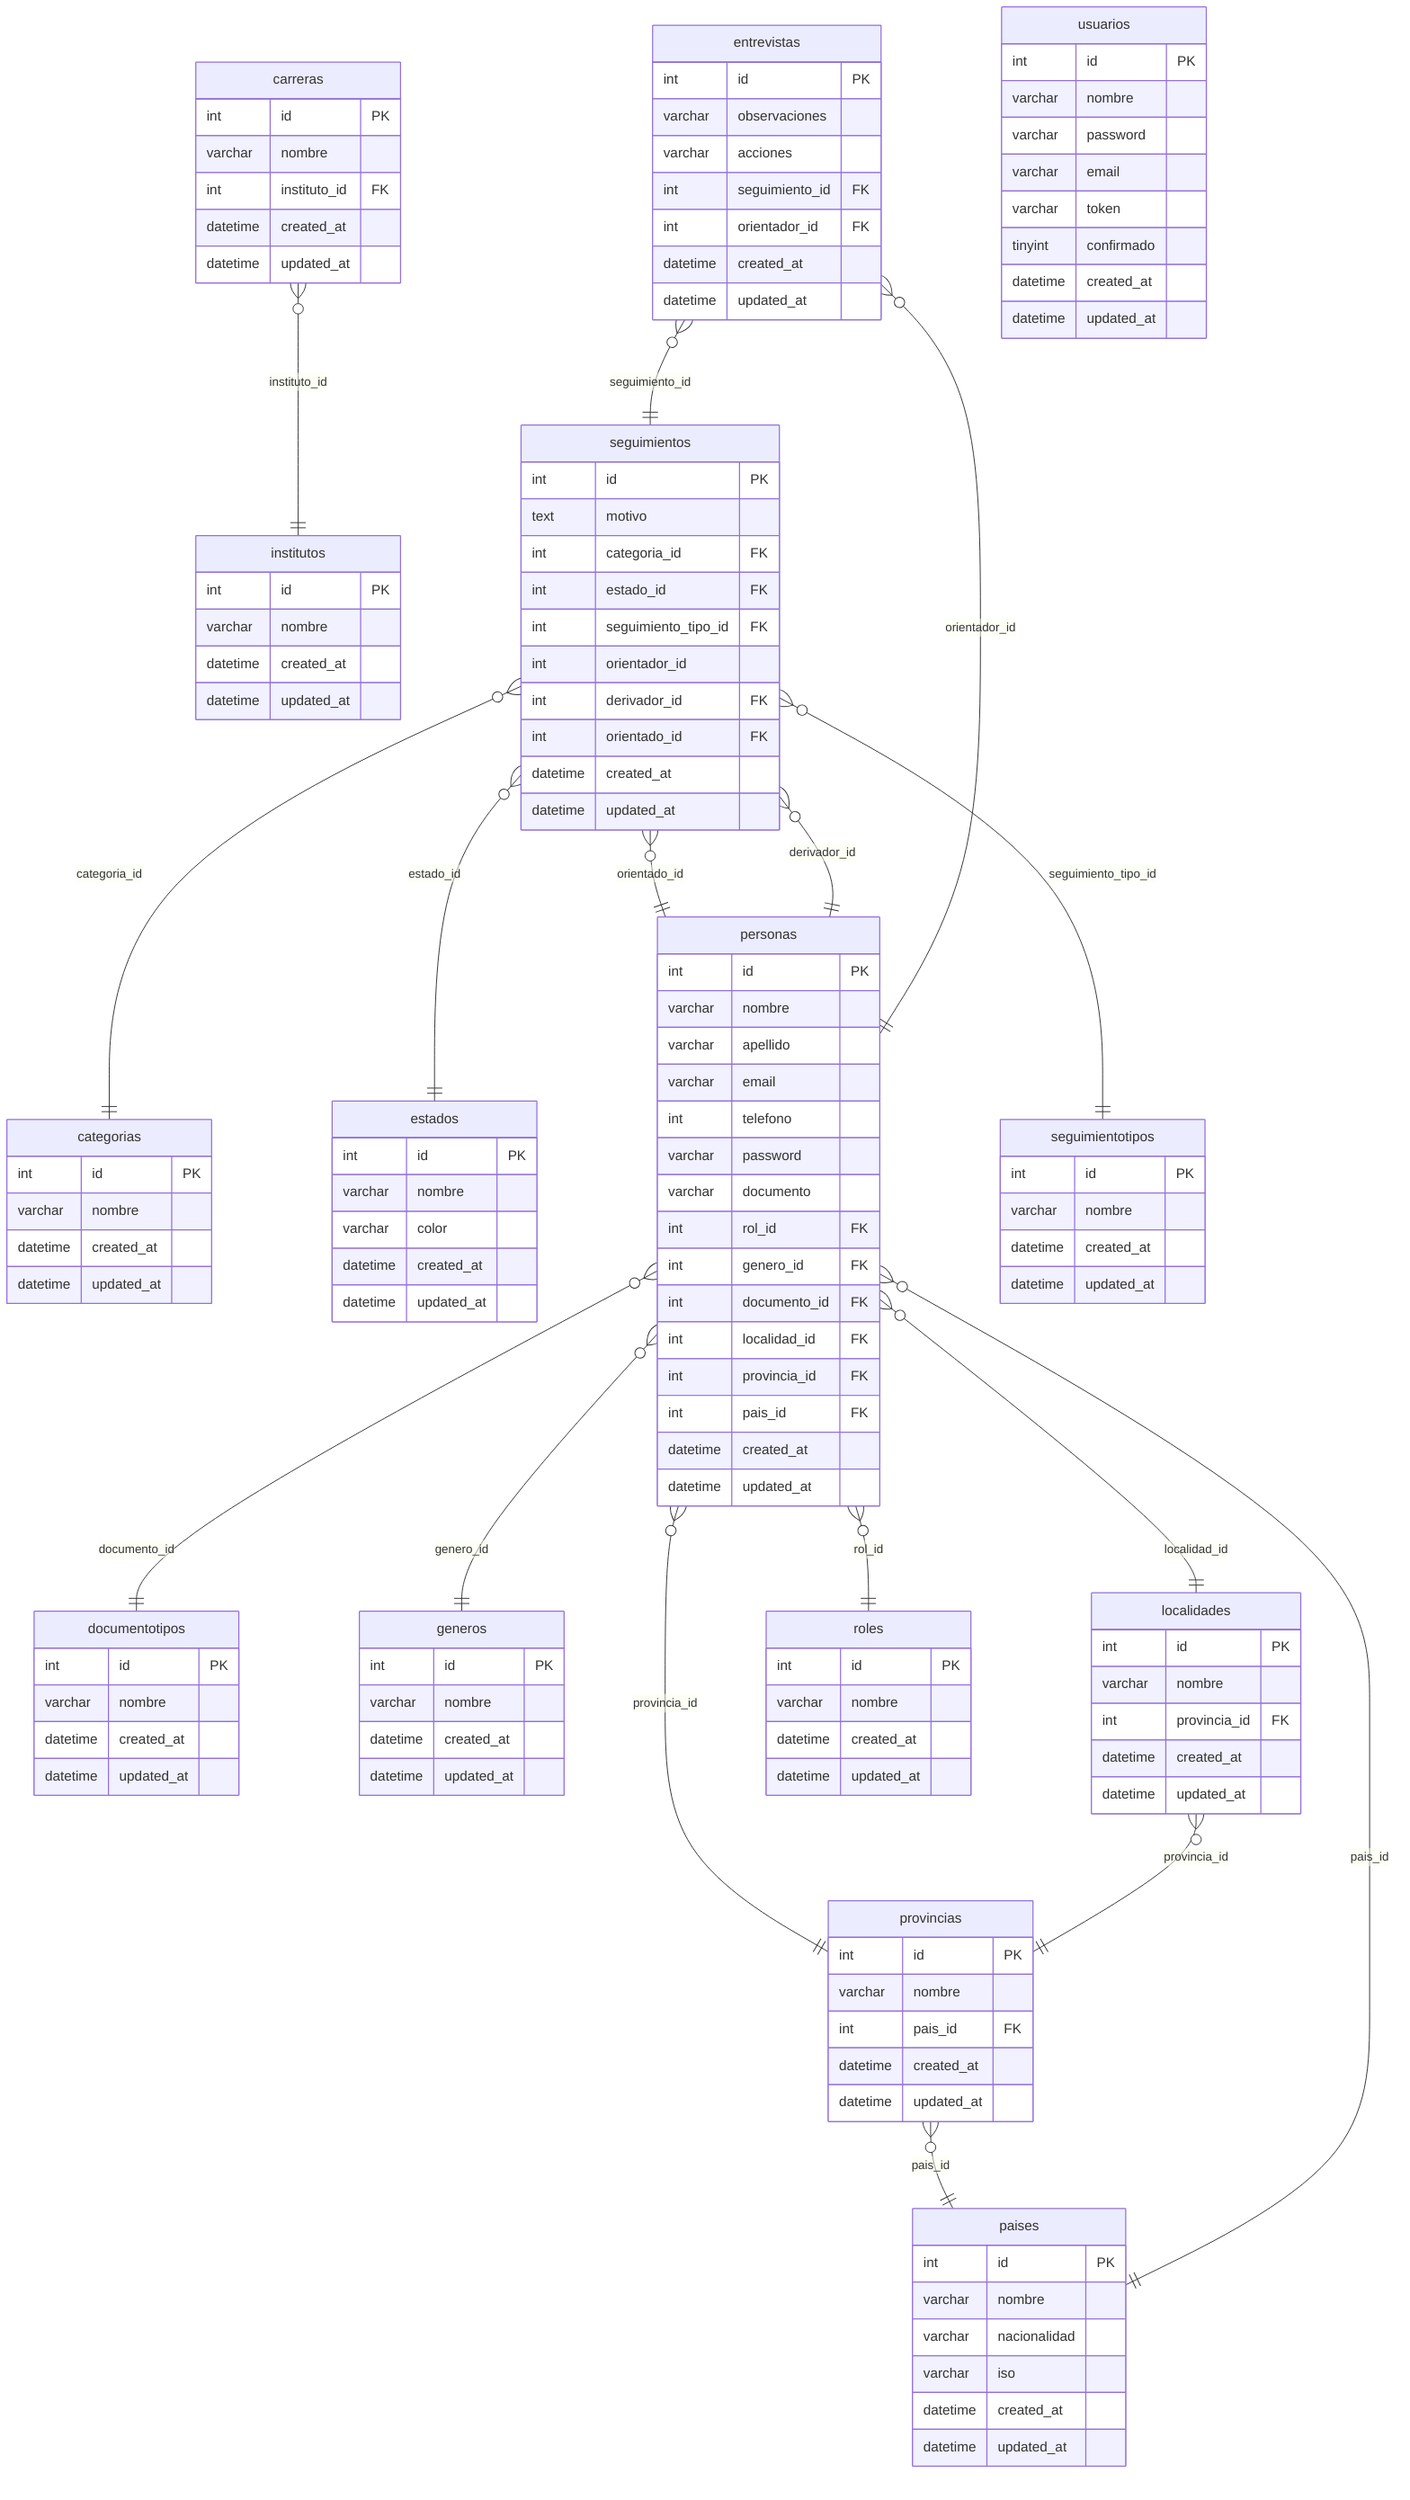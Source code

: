 erDiagram
    carreras {
        int id PK
        varchar nombre 
        int instituto_id FK
        datetime created_at 
        datetime updated_at 
    }

    categorias {
        int id PK
        varchar nombre 
        datetime created_at 
        datetime updated_at 
    }

    documentotipos {
        int id PK
        varchar nombre 
        datetime created_at 
        datetime updated_at 
    }

    entrevistas {
        int id PK
        varchar observaciones 
        varchar acciones 
        int seguimiento_id FK
        int orientador_id FK
        datetime created_at 
        datetime updated_at 
    }

    estados {
        int id PK
        varchar nombre 
        varchar color 
        datetime created_at 
        datetime updated_at 
    }

    generos {
        int id PK
        varchar nombre 
        datetime created_at 
        datetime updated_at 
    }

    institutos {
        int id PK
        varchar nombre 
        datetime created_at 
        datetime updated_at 
    }

    localidades {
        int id PK
        varchar nombre 
        int provincia_id FK
        datetime created_at 
        datetime updated_at 
    }

    paises {
        int id PK
        varchar nombre 
        varchar nacionalidad 
        varchar iso 
        datetime created_at 
        datetime updated_at 
    }

    personas {
        int id PK
        varchar nombre 
        varchar apellido 
        varchar email 
        int telefono
        varchar password 
        varchar documento 
        int rol_id FK
        int genero_id FK
        int documento_id FK
        int localidad_id FK
        int provincia_id FK
        int pais_id FK
        datetime created_at 
        datetime updated_at 
    }

    provincias {
        int id PK
        varchar nombre 
        int pais_id FK
        datetime created_at 
        datetime updated_at 
    }

    roles {
        int id PK
        varchar nombre 
        datetime created_at 
        datetime updated_at 
    }

    seguimientos {
        int id PK
        text motivo 
        int categoria_id FK
        int estado_id FK
        int seguimiento_tipo_id FK
        int orientador_id 
        int derivador_id FK
        int orientado_id FK
        datetime created_at 
        datetime updated_at 
    }

    seguimientotipos {
        int id PK
        varchar nombre 
        datetime created_at 
        datetime updated_at 
    }

    usuarios {
        int id PK
        varchar nombre 
        varchar password 
        varchar email 
        varchar token 
        tinyint confirmado 
        datetime created_at 
        datetime updated_at 
    }

    carreras }o--|| institutos : "instituto_id"
    seguimientos }o--|| categorias : "categoria_id"
    personas }o--|| documentotipos : "documento_id"
    entrevistas }o--|| seguimientos : "seguimiento_id"
    entrevistas }o--|| personas : "orientador_id"
    seguimientos }o--|| estados : "estado_id"
    personas }o--|| generos : "genero_id"
    localidades }o--|| provincias : "provincia_id"
    personas }o--|| localidades : "localidad_id"
    personas }o--|| paises : "pais_id"
    provincias }o--|| paises : "pais_id"
    personas }o--|| roles : "rol_id"
    personas }o--|| provincias : "provincia_id"
    seguimientos }o--|| personas : "derivador_id"
    seguimientos }o--|| personas : "orientado_id"
    seguimientos }o--|| seguimientotipos : "seguimiento_tipo_id"